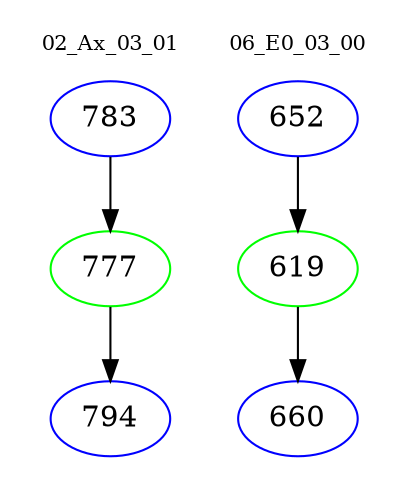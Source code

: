 digraph{
subgraph cluster_0 {
color = white
label = "02_Ax_03_01";
fontsize=10;
T0_783 [label="783", color="blue"]
T0_783 -> T0_777 [color="black"]
T0_777 [label="777", color="green"]
T0_777 -> T0_794 [color="black"]
T0_794 [label="794", color="blue"]
}
subgraph cluster_1 {
color = white
label = "06_E0_03_00";
fontsize=10;
T1_652 [label="652", color="blue"]
T1_652 -> T1_619 [color="black"]
T1_619 [label="619", color="green"]
T1_619 -> T1_660 [color="black"]
T1_660 [label="660", color="blue"]
}
}
